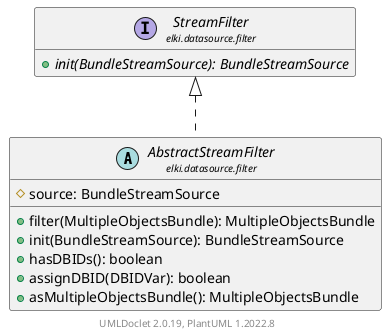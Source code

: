 @startuml
    remove .*\.(Instance|Par|Parameterizer|Factory)$
    set namespaceSeparator none
    hide empty fields
    hide empty methods

    abstract class "<size:14>AbstractStreamFilter\n<size:10>elki.datasource.filter" as elki.datasource.filter.AbstractStreamFilter [[AbstractStreamFilter.html]] {
        #source: BundleStreamSource
        +filter(MultipleObjectsBundle): MultipleObjectsBundle
        +init(BundleStreamSource): BundleStreamSource
        +hasDBIDs(): boolean
        +assignDBID(DBIDVar): boolean
        +asMultipleObjectsBundle(): MultipleObjectsBundle
    }

    interface "<size:14>StreamFilter\n<size:10>elki.datasource.filter" as elki.datasource.filter.StreamFilter [[StreamFilter.html]] {
        {abstract} +init(BundleStreamSource): BundleStreamSource
    }

    elki.datasource.filter.StreamFilter <|.. elki.datasource.filter.AbstractStreamFilter

    center footer UMLDoclet 2.0.19, PlantUML 1.2022.8
@enduml
